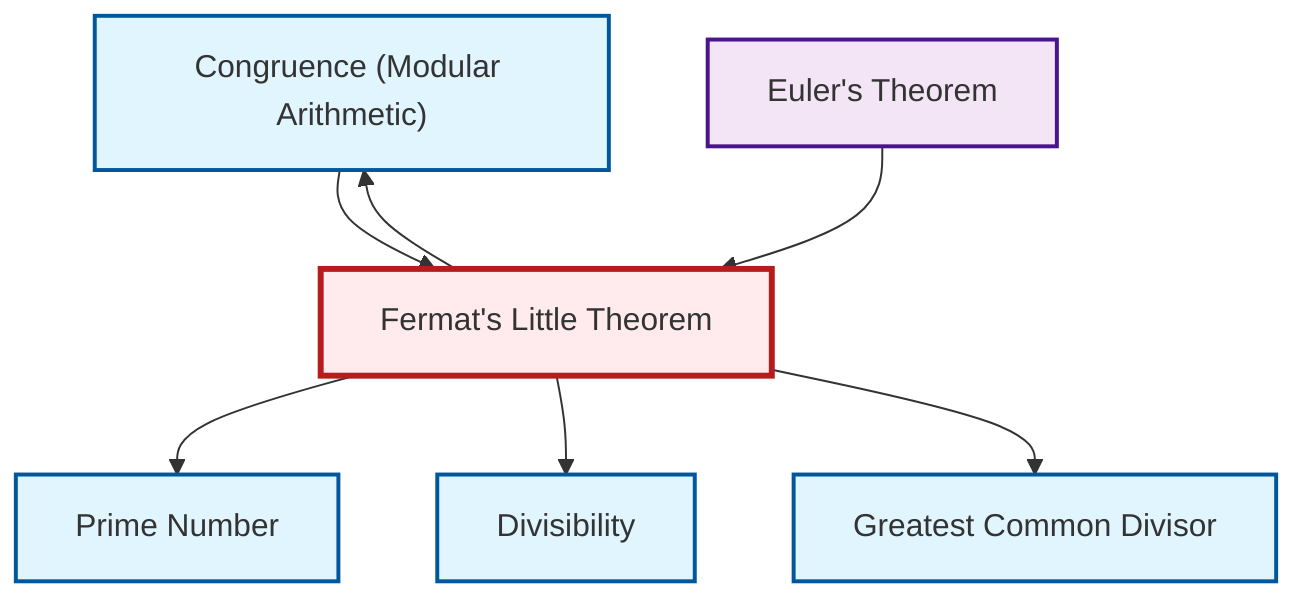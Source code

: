 graph TD
    classDef definition fill:#e1f5fe,stroke:#01579b,stroke-width:2px
    classDef theorem fill:#f3e5f5,stroke:#4a148c,stroke-width:2px
    classDef axiom fill:#fff3e0,stroke:#e65100,stroke-width:2px
    classDef example fill:#e8f5e9,stroke:#1b5e20,stroke-width:2px
    classDef current fill:#ffebee,stroke:#b71c1c,stroke-width:3px
    def-congruence["Congruence (Modular Arithmetic)"]:::definition
    def-gcd["Greatest Common Divisor"]:::definition
    thm-euler["Euler's Theorem"]:::theorem
    def-divisibility["Divisibility"]:::definition
    def-prime["Prime Number"]:::definition
    thm-fermat-little["Fermat's Little Theorem"]:::theorem
    thm-fermat-little --> def-prime
    thm-fermat-little --> def-congruence
    def-congruence --> thm-fermat-little
    thm-fermat-little --> def-divisibility
    thm-fermat-little --> def-gcd
    thm-euler --> thm-fermat-little
    class thm-fermat-little current